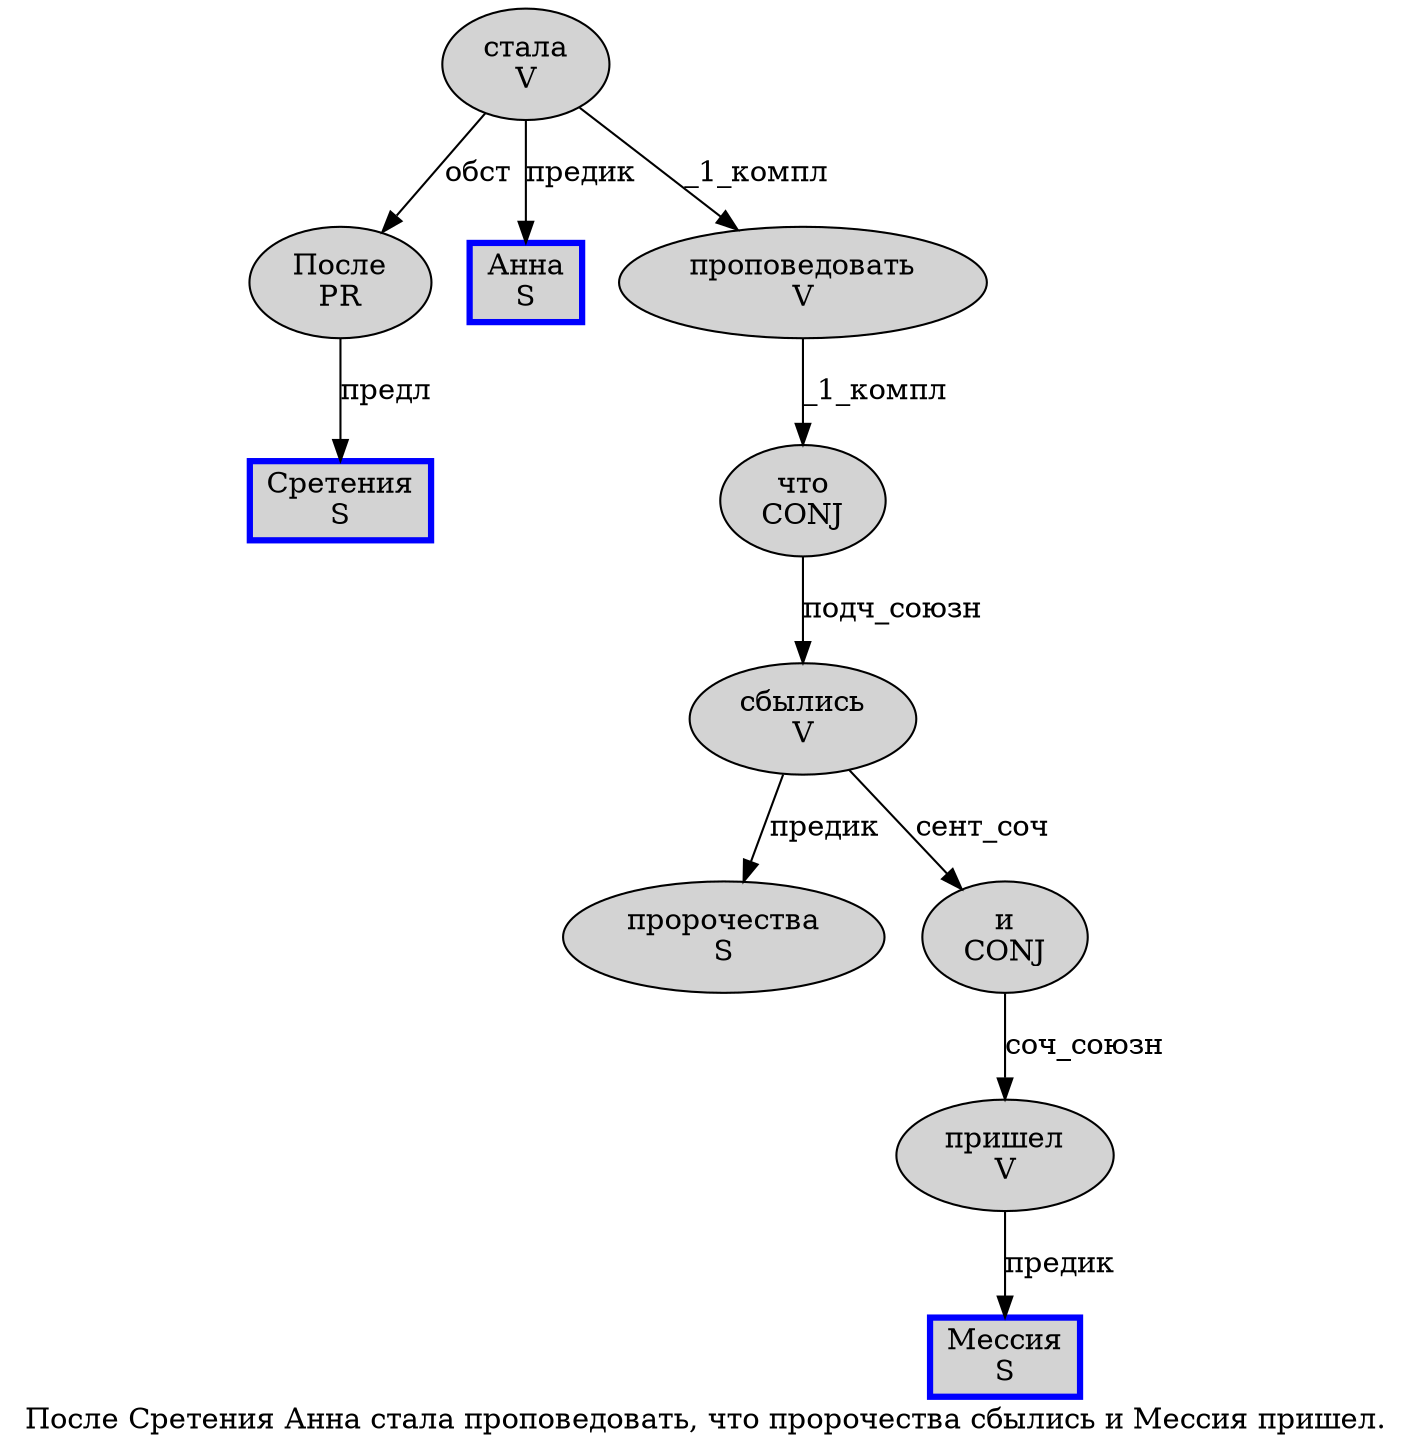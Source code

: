digraph SENTENCE_567 {
	graph [label="После Сретения Анна стала проповедовать, что пророчества сбылись и Мессия пришел."]
	node [style=filled]
		0 [label="После
PR" color="" fillcolor=lightgray penwidth=1 shape=ellipse]
		1 [label="Сретения
S" color=blue fillcolor=lightgray penwidth=3 shape=box]
		2 [label="Анна
S" color=blue fillcolor=lightgray penwidth=3 shape=box]
		3 [label="стала
V" color="" fillcolor=lightgray penwidth=1 shape=ellipse]
		4 [label="проповедовать
V" color="" fillcolor=lightgray penwidth=1 shape=ellipse]
		6 [label="что
CONJ" color="" fillcolor=lightgray penwidth=1 shape=ellipse]
		7 [label="пророчества
S" color="" fillcolor=lightgray penwidth=1 shape=ellipse]
		8 [label="сбылись
V" color="" fillcolor=lightgray penwidth=1 shape=ellipse]
		9 [label="и
CONJ" color="" fillcolor=lightgray penwidth=1 shape=ellipse]
		10 [label="Мессия
S" color=blue fillcolor=lightgray penwidth=3 shape=box]
		11 [label="пришел
V" color="" fillcolor=lightgray penwidth=1 shape=ellipse]
			4 -> 6 [label="_1_компл"]
			8 -> 7 [label="предик"]
			8 -> 9 [label="сент_соч"]
			9 -> 11 [label="соч_союзн"]
			3 -> 0 [label="обст"]
			3 -> 2 [label="предик"]
			3 -> 4 [label="_1_компл"]
			0 -> 1 [label="предл"]
			6 -> 8 [label="подч_союзн"]
			11 -> 10 [label="предик"]
}